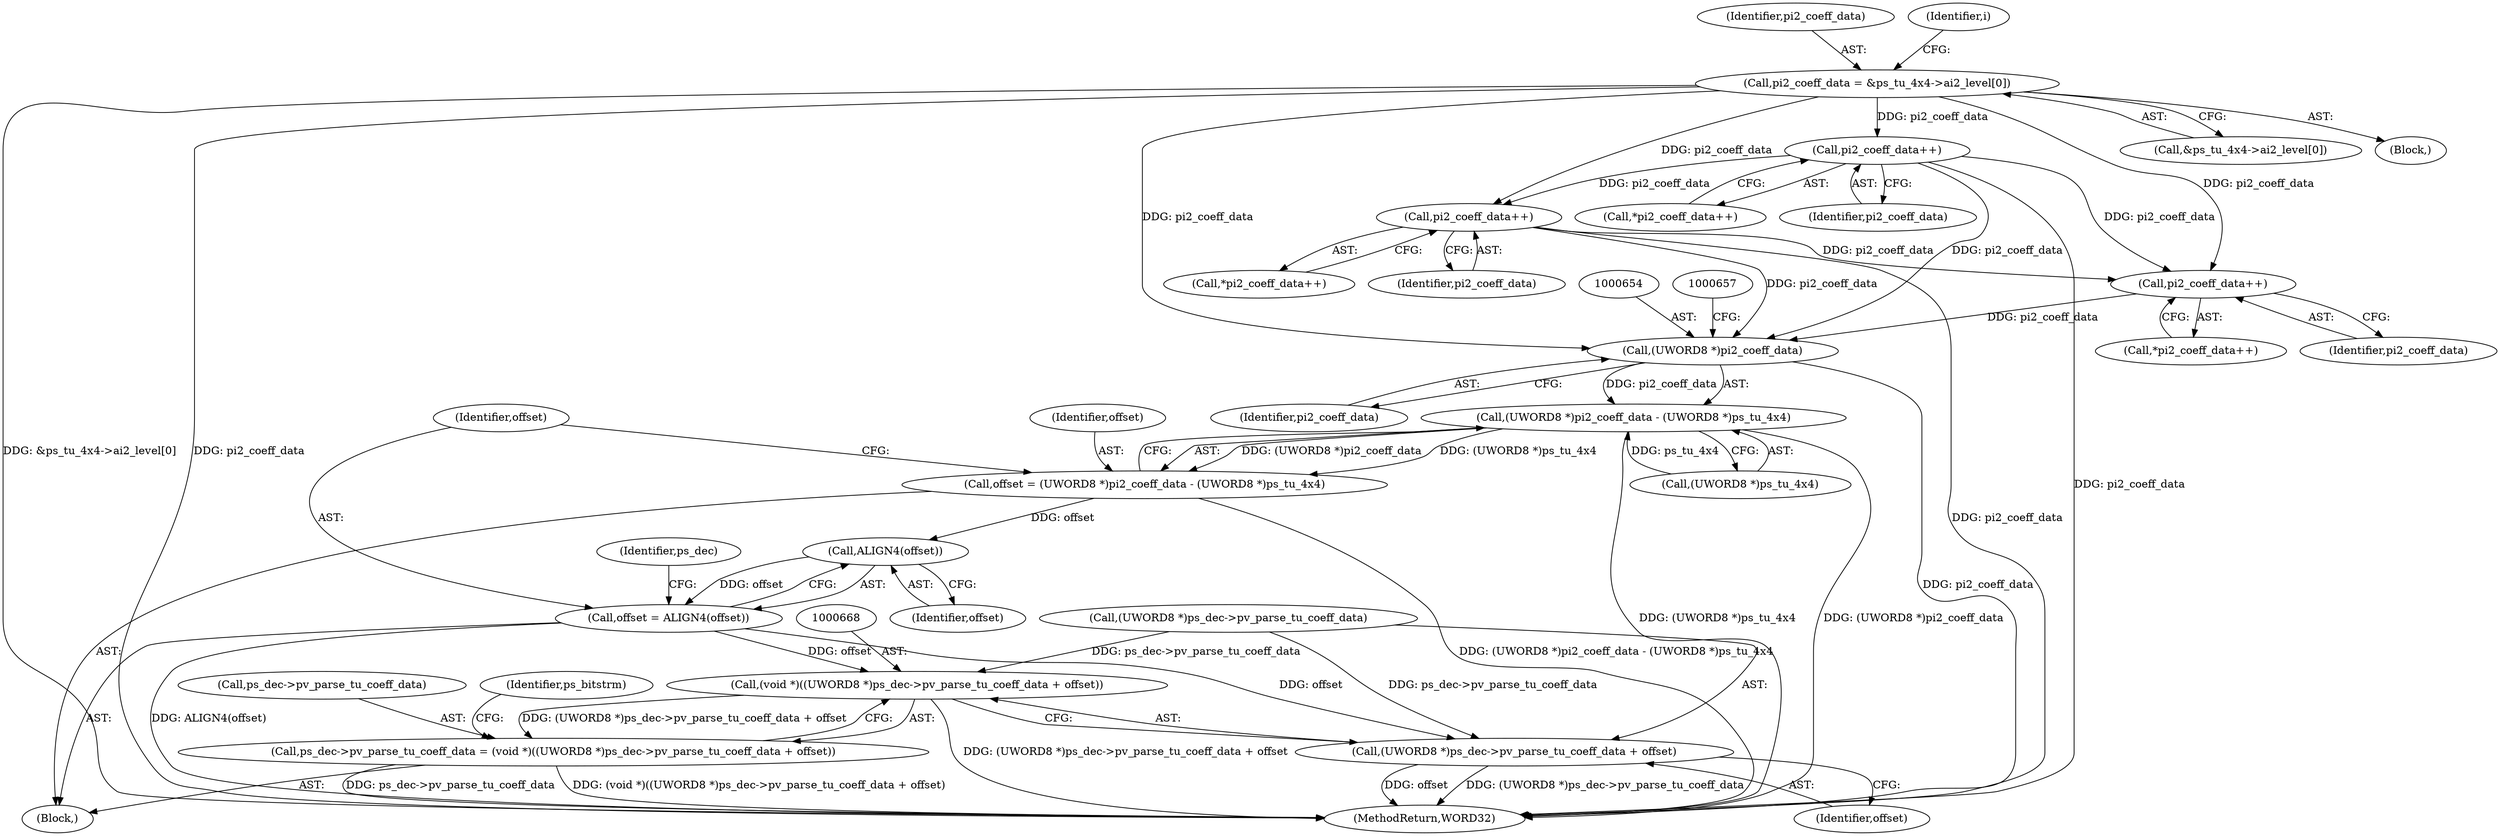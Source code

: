 digraph "0_Android_c57fc3703ae2e0d41b1f6580c50015937f2d23c1_0@pointer" {
"1000607" [label="(Call,pi2_coeff_data++)"];
"1000549" [label="(Call,pi2_coeff_data++)"];
"1000221" [label="(Call,pi2_coeff_data = &ps_tu_4x4->ai2_level[0])"];
"1000640" [label="(Call,pi2_coeff_data++)"];
"1000653" [label="(Call,(UWORD8 *)pi2_coeff_data)"];
"1000652" [label="(Call,(UWORD8 *)pi2_coeff_data - (UWORD8 *)ps_tu_4x4)"];
"1000650" [label="(Call,offset = (UWORD8 *)pi2_coeff_data - (UWORD8 *)ps_tu_4x4)"];
"1000661" [label="(Call,ALIGN4(offset))"];
"1000659" [label="(Call,offset = ALIGN4(offset))"];
"1000667" [label="(Call,(void *)((UWORD8 *)ps_dec->pv_parse_tu_coeff_data + offset))"];
"1000663" [label="(Call,ps_dec->pv_parse_tu_coeff_data = (void *)((UWORD8 *)ps_dec->pv_parse_tu_coeff_data + offset))"];
"1000669" [label="(Call,(UWORD8 *)ps_dec->pv_parse_tu_coeff_data + offset)"];
"1000221" [label="(Call,pi2_coeff_data = &ps_tu_4x4->ai2_level[0])"];
"1000683" [label="(MethodReturn,WORD32)"];
"1000661" [label="(Call,ALIGN4(offset))"];
"1000662" [label="(Identifier,offset)"];
"1000548" [label="(Call,*pi2_coeff_data++)"];
"1000641" [label="(Identifier,pi2_coeff_data)"];
"1000639" [label="(Call,*pi2_coeff_data++)"];
"1000640" [label="(Call,pi2_coeff_data++)"];
"1000663" [label="(Call,ps_dec->pv_parse_tu_coeff_data = (void *)((UWORD8 *)ps_dec->pv_parse_tu_coeff_data + offset))"];
"1000678" [label="(Identifier,ps_bitstrm)"];
"1000660" [label="(Identifier,offset)"];
"1000222" [label="(Identifier,pi2_coeff_data)"];
"1000670" [label="(Call,(UWORD8 *)ps_dec->pv_parse_tu_coeff_data)"];
"1000669" [label="(Call,(UWORD8 *)ps_dec->pv_parse_tu_coeff_data + offset)"];
"1000656" [label="(Call,(UWORD8 *)ps_tu_4x4)"];
"1000664" [label="(Call,ps_dec->pv_parse_tu_coeff_data)"];
"1000606" [label="(Call,*pi2_coeff_data++)"];
"1000549" [label="(Call,pi2_coeff_data++)"];
"1000608" [label="(Identifier,pi2_coeff_data)"];
"1000651" [label="(Identifier,offset)"];
"1000650" [label="(Call,offset = (UWORD8 *)pi2_coeff_data - (UWORD8 *)ps_tu_4x4)"];
"1000223" [label="(Call,&ps_tu_4x4->ai2_level[0])"];
"1000230" [label="(Identifier,i)"];
"1000550" [label="(Identifier,pi2_coeff_data)"];
"1000652" [label="(Call,(UWORD8 *)pi2_coeff_data - (UWORD8 *)ps_tu_4x4)"];
"1000659" [label="(Call,offset = ALIGN4(offset))"];
"1000665" [label="(Identifier,ps_dec)"];
"1000675" [label="(Identifier,offset)"];
"1000607" [label="(Call,pi2_coeff_data++)"];
"1000667" [label="(Call,(void *)((UWORD8 *)ps_dec->pv_parse_tu_coeff_data + offset))"];
"1000164" [label="(Block,)"];
"1000653" [label="(Call,(UWORD8 *)pi2_coeff_data)"];
"1000648" [label="(Block,)"];
"1000655" [label="(Identifier,pi2_coeff_data)"];
"1000607" -> "1000606"  [label="AST: "];
"1000607" -> "1000608"  [label="CFG: "];
"1000608" -> "1000607"  [label="AST: "];
"1000606" -> "1000607"  [label="CFG: "];
"1000607" -> "1000683"  [label="DDG: pi2_coeff_data"];
"1000549" -> "1000607"  [label="DDG: pi2_coeff_data"];
"1000221" -> "1000607"  [label="DDG: pi2_coeff_data"];
"1000607" -> "1000640"  [label="DDG: pi2_coeff_data"];
"1000607" -> "1000653"  [label="DDG: pi2_coeff_data"];
"1000549" -> "1000548"  [label="AST: "];
"1000549" -> "1000550"  [label="CFG: "];
"1000550" -> "1000549"  [label="AST: "];
"1000548" -> "1000549"  [label="CFG: "];
"1000549" -> "1000683"  [label="DDG: pi2_coeff_data"];
"1000221" -> "1000549"  [label="DDG: pi2_coeff_data"];
"1000549" -> "1000640"  [label="DDG: pi2_coeff_data"];
"1000549" -> "1000653"  [label="DDG: pi2_coeff_data"];
"1000221" -> "1000164"  [label="AST: "];
"1000221" -> "1000223"  [label="CFG: "];
"1000222" -> "1000221"  [label="AST: "];
"1000223" -> "1000221"  [label="AST: "];
"1000230" -> "1000221"  [label="CFG: "];
"1000221" -> "1000683"  [label="DDG: &ps_tu_4x4->ai2_level[0]"];
"1000221" -> "1000683"  [label="DDG: pi2_coeff_data"];
"1000221" -> "1000640"  [label="DDG: pi2_coeff_data"];
"1000221" -> "1000653"  [label="DDG: pi2_coeff_data"];
"1000640" -> "1000639"  [label="AST: "];
"1000640" -> "1000641"  [label="CFG: "];
"1000641" -> "1000640"  [label="AST: "];
"1000639" -> "1000640"  [label="CFG: "];
"1000640" -> "1000653"  [label="DDG: pi2_coeff_data"];
"1000653" -> "1000652"  [label="AST: "];
"1000653" -> "1000655"  [label="CFG: "];
"1000654" -> "1000653"  [label="AST: "];
"1000655" -> "1000653"  [label="AST: "];
"1000657" -> "1000653"  [label="CFG: "];
"1000653" -> "1000683"  [label="DDG: pi2_coeff_data"];
"1000653" -> "1000652"  [label="DDG: pi2_coeff_data"];
"1000652" -> "1000650"  [label="AST: "];
"1000652" -> "1000656"  [label="CFG: "];
"1000656" -> "1000652"  [label="AST: "];
"1000650" -> "1000652"  [label="CFG: "];
"1000652" -> "1000683"  [label="DDG: (UWORD8 *)ps_tu_4x4"];
"1000652" -> "1000683"  [label="DDG: (UWORD8 *)pi2_coeff_data"];
"1000652" -> "1000650"  [label="DDG: (UWORD8 *)pi2_coeff_data"];
"1000652" -> "1000650"  [label="DDG: (UWORD8 *)ps_tu_4x4"];
"1000656" -> "1000652"  [label="DDG: ps_tu_4x4"];
"1000650" -> "1000648"  [label="AST: "];
"1000651" -> "1000650"  [label="AST: "];
"1000660" -> "1000650"  [label="CFG: "];
"1000650" -> "1000683"  [label="DDG: (UWORD8 *)pi2_coeff_data - (UWORD8 *)ps_tu_4x4"];
"1000650" -> "1000661"  [label="DDG: offset"];
"1000661" -> "1000659"  [label="AST: "];
"1000661" -> "1000662"  [label="CFG: "];
"1000662" -> "1000661"  [label="AST: "];
"1000659" -> "1000661"  [label="CFG: "];
"1000661" -> "1000659"  [label="DDG: offset"];
"1000659" -> "1000648"  [label="AST: "];
"1000660" -> "1000659"  [label="AST: "];
"1000665" -> "1000659"  [label="CFG: "];
"1000659" -> "1000683"  [label="DDG: ALIGN4(offset)"];
"1000659" -> "1000667"  [label="DDG: offset"];
"1000659" -> "1000669"  [label="DDG: offset"];
"1000667" -> "1000663"  [label="AST: "];
"1000667" -> "1000669"  [label="CFG: "];
"1000668" -> "1000667"  [label="AST: "];
"1000669" -> "1000667"  [label="AST: "];
"1000663" -> "1000667"  [label="CFG: "];
"1000667" -> "1000683"  [label="DDG: (UWORD8 *)ps_dec->pv_parse_tu_coeff_data + offset"];
"1000667" -> "1000663"  [label="DDG: (UWORD8 *)ps_dec->pv_parse_tu_coeff_data + offset"];
"1000670" -> "1000667"  [label="DDG: ps_dec->pv_parse_tu_coeff_data"];
"1000663" -> "1000648"  [label="AST: "];
"1000664" -> "1000663"  [label="AST: "];
"1000678" -> "1000663"  [label="CFG: "];
"1000663" -> "1000683"  [label="DDG: ps_dec->pv_parse_tu_coeff_data"];
"1000663" -> "1000683"  [label="DDG: (void *)((UWORD8 *)ps_dec->pv_parse_tu_coeff_data + offset)"];
"1000669" -> "1000675"  [label="CFG: "];
"1000670" -> "1000669"  [label="AST: "];
"1000675" -> "1000669"  [label="AST: "];
"1000669" -> "1000683"  [label="DDG: offset"];
"1000669" -> "1000683"  [label="DDG: (UWORD8 *)ps_dec->pv_parse_tu_coeff_data"];
"1000670" -> "1000669"  [label="DDG: ps_dec->pv_parse_tu_coeff_data"];
}
